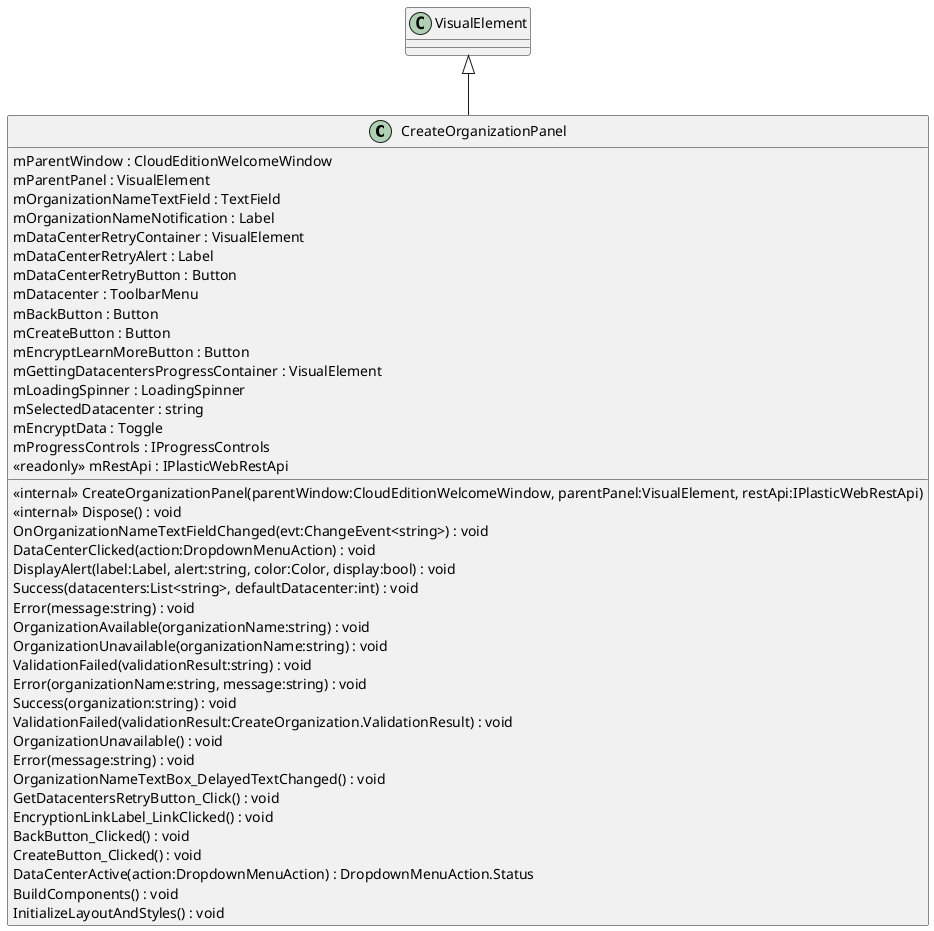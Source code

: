 @startuml
class CreateOrganizationPanel {
    <<internal>> CreateOrganizationPanel(parentWindow:CloudEditionWelcomeWindow, parentPanel:VisualElement, restApi:IPlasticWebRestApi)
    <<internal>> Dispose() : void
    OnOrganizationNameTextFieldChanged(evt:ChangeEvent<string>) : void
    DataCenterClicked(action:DropdownMenuAction) : void
    DisplayAlert(label:Label, alert:string, color:Color, display:bool) : void
    Success(datacenters:List<string>, defaultDatacenter:int) : void
    Error(message:string) : void
    OrganizationAvailable(organizationName:string) : void
    OrganizationUnavailable(organizationName:string) : void
    ValidationFailed(validationResult:string) : void
    Error(organizationName:string, message:string) : void
    Success(organization:string) : void
    ValidationFailed(validationResult:CreateOrganization.ValidationResult) : void
    OrganizationUnavailable() : void
    Error(message:string) : void
    OrganizationNameTextBox_DelayedTextChanged() : void
    GetDatacentersRetryButton_Click() : void
    EncryptionLinkLabel_LinkClicked() : void
    BackButton_Clicked() : void
    CreateButton_Clicked() : void
    DataCenterActive(action:DropdownMenuAction) : DropdownMenuAction.Status
    BuildComponents() : void
    InitializeLayoutAndStyles() : void
    mParentWindow : CloudEditionWelcomeWindow
    mParentPanel : VisualElement
    mOrganizationNameTextField : TextField
    mOrganizationNameNotification : Label
    mDataCenterRetryContainer : VisualElement
    mDataCenterRetryAlert : Label
    mDataCenterRetryButton : Button
    mDatacenter : ToolbarMenu
    mBackButton : Button
    mCreateButton : Button
    mEncryptLearnMoreButton : Button
    mGettingDatacentersProgressContainer : VisualElement
    mLoadingSpinner : LoadingSpinner
    mSelectedDatacenter : string
    mEncryptData : Toggle
    mProgressControls : IProgressControls
    <<readonly>> mRestApi : IPlasticWebRestApi
}
VisualElement <|-- CreateOrganizationPanel
@enduml

